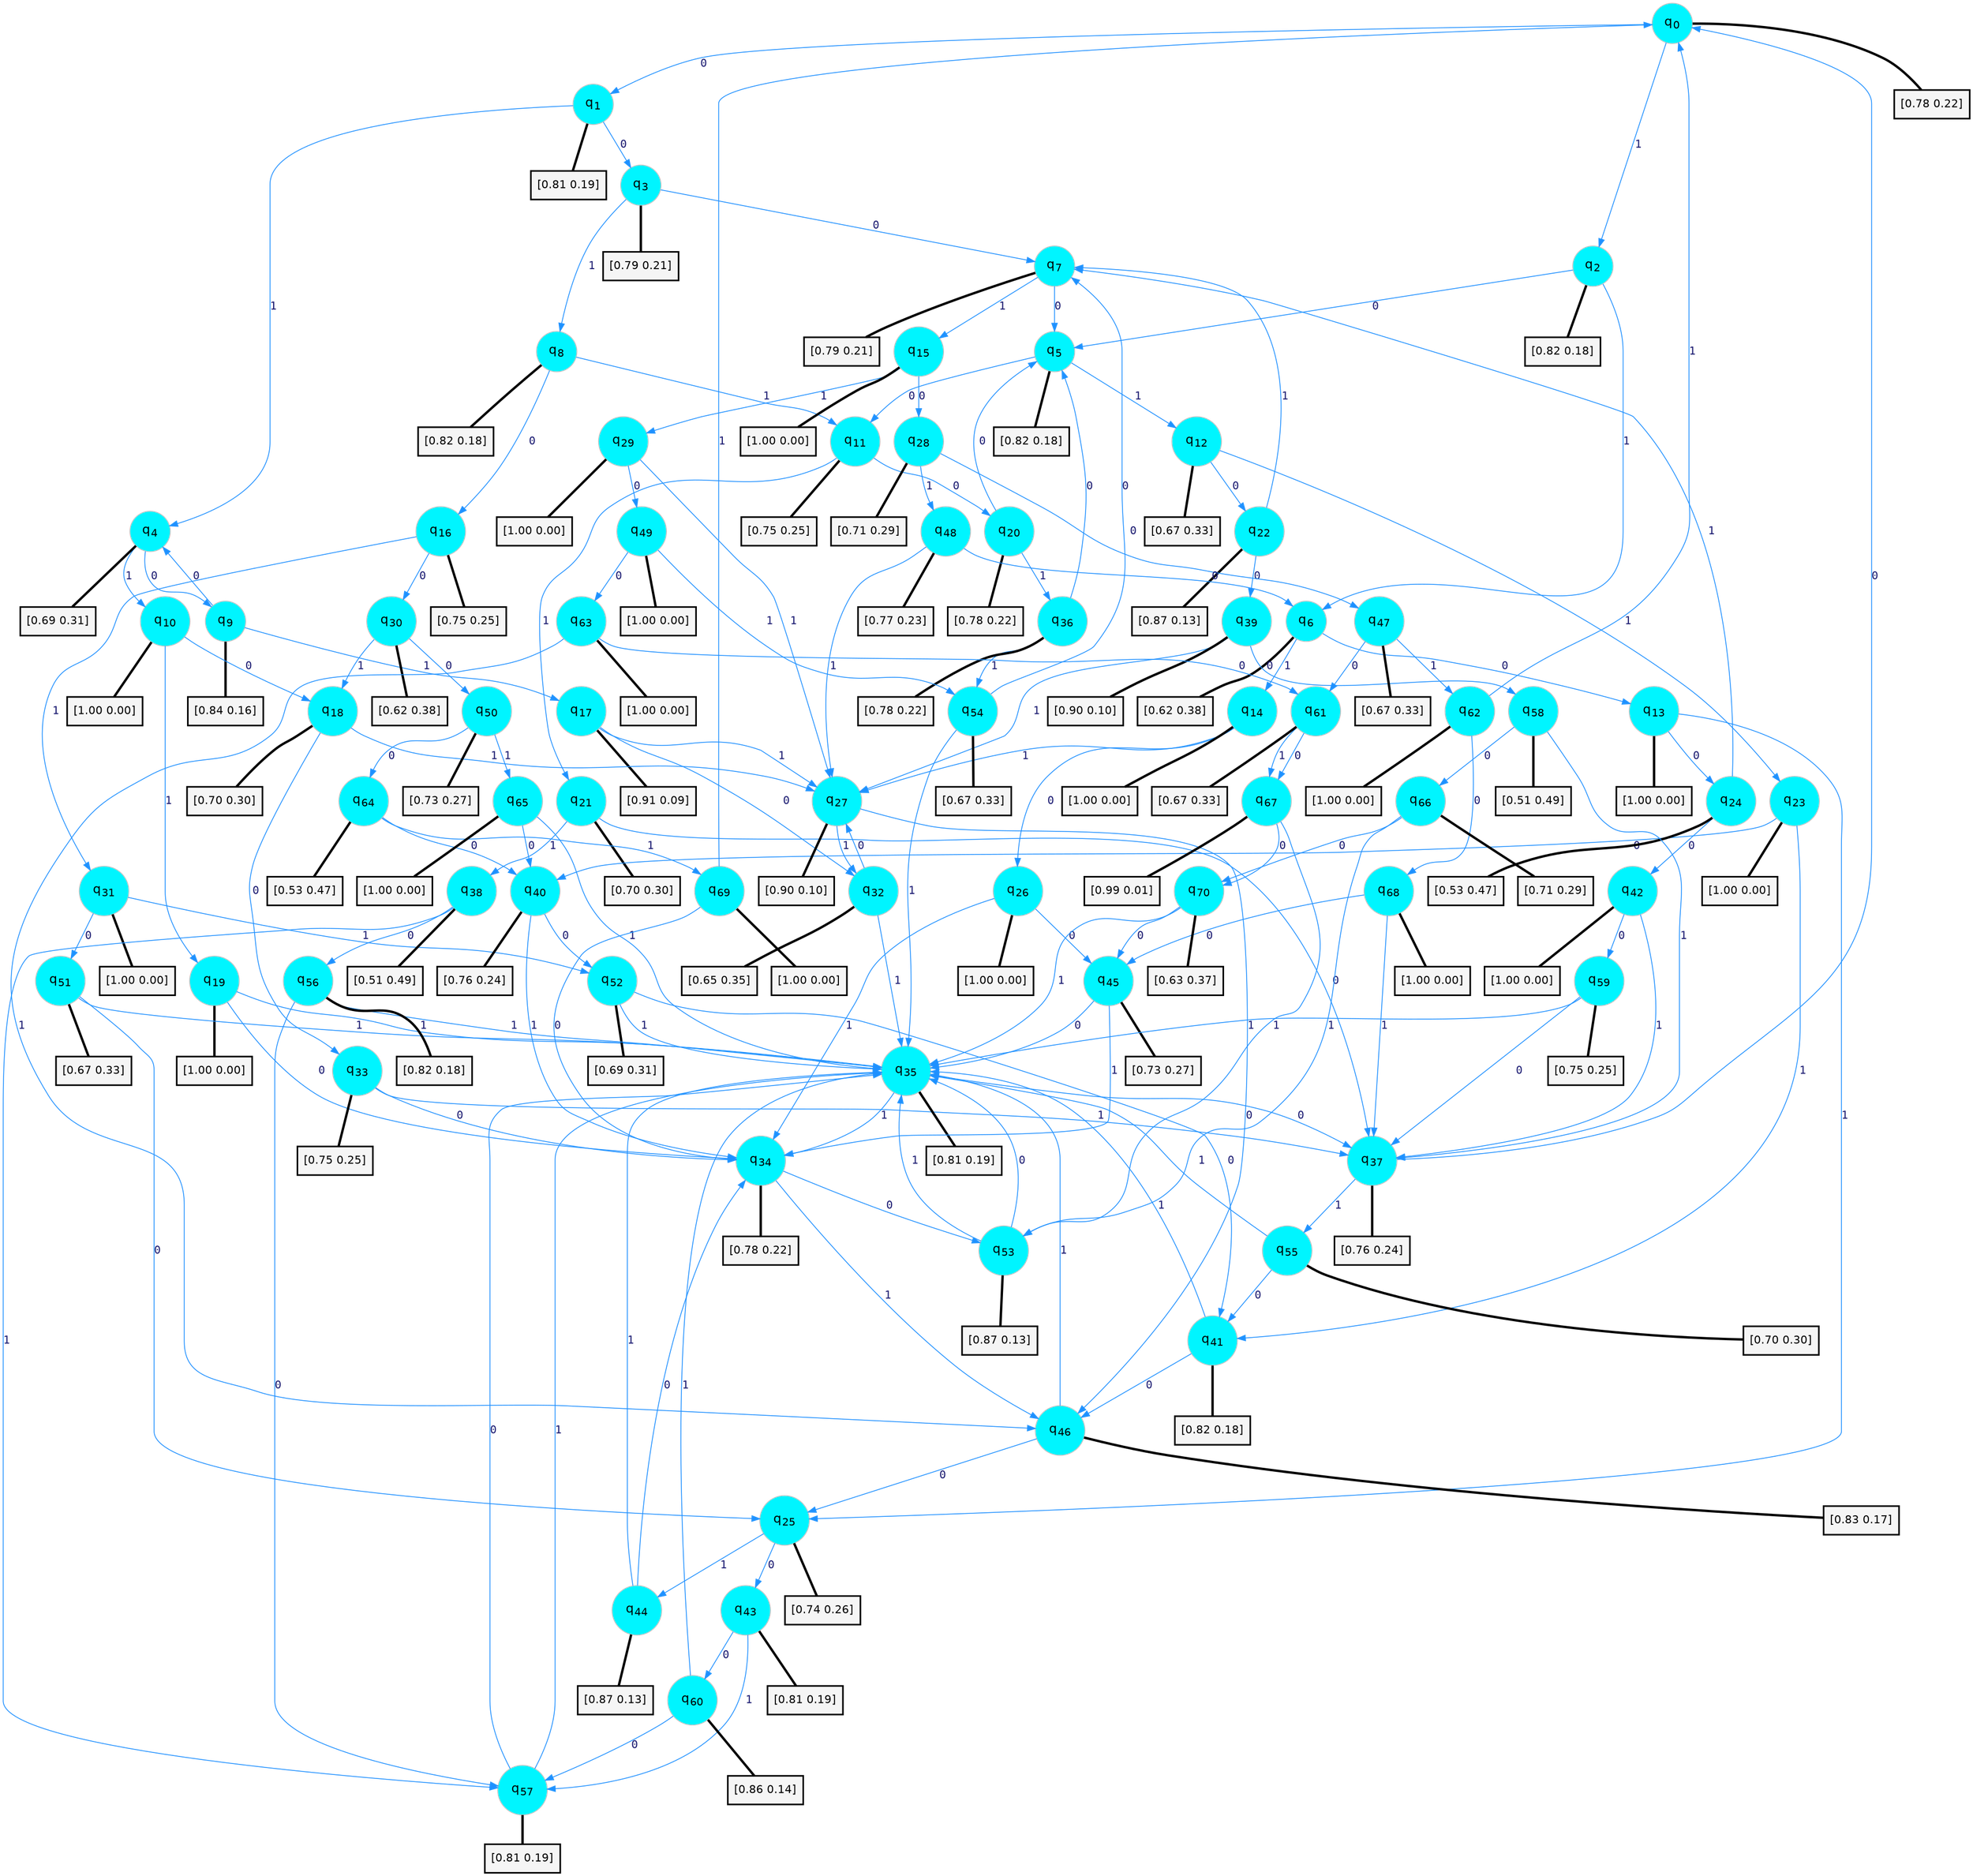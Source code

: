 digraph G {
graph [
bgcolor=transparent, dpi=300, rankdir=TD, size="40,25"];
node [
color=gray, fillcolor=turquoise1, fontcolor=black, fontname=Helvetica, fontsize=16, fontweight=bold, shape=circle, style=filled];
edge [
arrowsize=1, color=dodgerblue1, fontcolor=midnightblue, fontname=courier, fontweight=bold, penwidth=1, style=solid, weight=20];
0[label=<q<SUB>0</SUB>>];
1[label=<q<SUB>1</SUB>>];
2[label=<q<SUB>2</SUB>>];
3[label=<q<SUB>3</SUB>>];
4[label=<q<SUB>4</SUB>>];
5[label=<q<SUB>5</SUB>>];
6[label=<q<SUB>6</SUB>>];
7[label=<q<SUB>7</SUB>>];
8[label=<q<SUB>8</SUB>>];
9[label=<q<SUB>9</SUB>>];
10[label=<q<SUB>10</SUB>>];
11[label=<q<SUB>11</SUB>>];
12[label=<q<SUB>12</SUB>>];
13[label=<q<SUB>13</SUB>>];
14[label=<q<SUB>14</SUB>>];
15[label=<q<SUB>15</SUB>>];
16[label=<q<SUB>16</SUB>>];
17[label=<q<SUB>17</SUB>>];
18[label=<q<SUB>18</SUB>>];
19[label=<q<SUB>19</SUB>>];
20[label=<q<SUB>20</SUB>>];
21[label=<q<SUB>21</SUB>>];
22[label=<q<SUB>22</SUB>>];
23[label=<q<SUB>23</SUB>>];
24[label=<q<SUB>24</SUB>>];
25[label=<q<SUB>25</SUB>>];
26[label=<q<SUB>26</SUB>>];
27[label=<q<SUB>27</SUB>>];
28[label=<q<SUB>28</SUB>>];
29[label=<q<SUB>29</SUB>>];
30[label=<q<SUB>30</SUB>>];
31[label=<q<SUB>31</SUB>>];
32[label=<q<SUB>32</SUB>>];
33[label=<q<SUB>33</SUB>>];
34[label=<q<SUB>34</SUB>>];
35[label=<q<SUB>35</SUB>>];
36[label=<q<SUB>36</SUB>>];
37[label=<q<SUB>37</SUB>>];
38[label=<q<SUB>38</SUB>>];
39[label=<q<SUB>39</SUB>>];
40[label=<q<SUB>40</SUB>>];
41[label=<q<SUB>41</SUB>>];
42[label=<q<SUB>42</SUB>>];
43[label=<q<SUB>43</SUB>>];
44[label=<q<SUB>44</SUB>>];
45[label=<q<SUB>45</SUB>>];
46[label=<q<SUB>46</SUB>>];
47[label=<q<SUB>47</SUB>>];
48[label=<q<SUB>48</SUB>>];
49[label=<q<SUB>49</SUB>>];
50[label=<q<SUB>50</SUB>>];
51[label=<q<SUB>51</SUB>>];
52[label=<q<SUB>52</SUB>>];
53[label=<q<SUB>53</SUB>>];
54[label=<q<SUB>54</SUB>>];
55[label=<q<SUB>55</SUB>>];
56[label=<q<SUB>56</SUB>>];
57[label=<q<SUB>57</SUB>>];
58[label=<q<SUB>58</SUB>>];
59[label=<q<SUB>59</SUB>>];
60[label=<q<SUB>60</SUB>>];
61[label=<q<SUB>61</SUB>>];
62[label=<q<SUB>62</SUB>>];
63[label=<q<SUB>63</SUB>>];
64[label=<q<SUB>64</SUB>>];
65[label=<q<SUB>65</SUB>>];
66[label=<q<SUB>66</SUB>>];
67[label=<q<SUB>67</SUB>>];
68[label=<q<SUB>68</SUB>>];
69[label=<q<SUB>69</SUB>>];
70[label=<q<SUB>70</SUB>>];
71[label="[0.78 0.22]", shape=box,fontcolor=black, fontname=Helvetica, fontsize=14, penwidth=2, fillcolor=whitesmoke,color=black];
72[label="[0.81 0.19]", shape=box,fontcolor=black, fontname=Helvetica, fontsize=14, penwidth=2, fillcolor=whitesmoke,color=black];
73[label="[0.82 0.18]", shape=box,fontcolor=black, fontname=Helvetica, fontsize=14, penwidth=2, fillcolor=whitesmoke,color=black];
74[label="[0.79 0.21]", shape=box,fontcolor=black, fontname=Helvetica, fontsize=14, penwidth=2, fillcolor=whitesmoke,color=black];
75[label="[0.69 0.31]", shape=box,fontcolor=black, fontname=Helvetica, fontsize=14, penwidth=2, fillcolor=whitesmoke,color=black];
76[label="[0.82 0.18]", shape=box,fontcolor=black, fontname=Helvetica, fontsize=14, penwidth=2, fillcolor=whitesmoke,color=black];
77[label="[0.62 0.38]", shape=box,fontcolor=black, fontname=Helvetica, fontsize=14, penwidth=2, fillcolor=whitesmoke,color=black];
78[label="[0.79 0.21]", shape=box,fontcolor=black, fontname=Helvetica, fontsize=14, penwidth=2, fillcolor=whitesmoke,color=black];
79[label="[0.82 0.18]", shape=box,fontcolor=black, fontname=Helvetica, fontsize=14, penwidth=2, fillcolor=whitesmoke,color=black];
80[label="[0.84 0.16]", shape=box,fontcolor=black, fontname=Helvetica, fontsize=14, penwidth=2, fillcolor=whitesmoke,color=black];
81[label="[1.00 0.00]", shape=box,fontcolor=black, fontname=Helvetica, fontsize=14, penwidth=2, fillcolor=whitesmoke,color=black];
82[label="[0.75 0.25]", shape=box,fontcolor=black, fontname=Helvetica, fontsize=14, penwidth=2, fillcolor=whitesmoke,color=black];
83[label="[0.67 0.33]", shape=box,fontcolor=black, fontname=Helvetica, fontsize=14, penwidth=2, fillcolor=whitesmoke,color=black];
84[label="[1.00 0.00]", shape=box,fontcolor=black, fontname=Helvetica, fontsize=14, penwidth=2, fillcolor=whitesmoke,color=black];
85[label="[1.00 0.00]", shape=box,fontcolor=black, fontname=Helvetica, fontsize=14, penwidth=2, fillcolor=whitesmoke,color=black];
86[label="[1.00 0.00]", shape=box,fontcolor=black, fontname=Helvetica, fontsize=14, penwidth=2, fillcolor=whitesmoke,color=black];
87[label="[0.75 0.25]", shape=box,fontcolor=black, fontname=Helvetica, fontsize=14, penwidth=2, fillcolor=whitesmoke,color=black];
88[label="[0.91 0.09]", shape=box,fontcolor=black, fontname=Helvetica, fontsize=14, penwidth=2, fillcolor=whitesmoke,color=black];
89[label="[0.70 0.30]", shape=box,fontcolor=black, fontname=Helvetica, fontsize=14, penwidth=2, fillcolor=whitesmoke,color=black];
90[label="[1.00 0.00]", shape=box,fontcolor=black, fontname=Helvetica, fontsize=14, penwidth=2, fillcolor=whitesmoke,color=black];
91[label="[0.78 0.22]", shape=box,fontcolor=black, fontname=Helvetica, fontsize=14, penwidth=2, fillcolor=whitesmoke,color=black];
92[label="[0.70 0.30]", shape=box,fontcolor=black, fontname=Helvetica, fontsize=14, penwidth=2, fillcolor=whitesmoke,color=black];
93[label="[0.87 0.13]", shape=box,fontcolor=black, fontname=Helvetica, fontsize=14, penwidth=2, fillcolor=whitesmoke,color=black];
94[label="[1.00 0.00]", shape=box,fontcolor=black, fontname=Helvetica, fontsize=14, penwidth=2, fillcolor=whitesmoke,color=black];
95[label="[0.53 0.47]", shape=box,fontcolor=black, fontname=Helvetica, fontsize=14, penwidth=2, fillcolor=whitesmoke,color=black];
96[label="[0.74 0.26]", shape=box,fontcolor=black, fontname=Helvetica, fontsize=14, penwidth=2, fillcolor=whitesmoke,color=black];
97[label="[1.00 0.00]", shape=box,fontcolor=black, fontname=Helvetica, fontsize=14, penwidth=2, fillcolor=whitesmoke,color=black];
98[label="[0.90 0.10]", shape=box,fontcolor=black, fontname=Helvetica, fontsize=14, penwidth=2, fillcolor=whitesmoke,color=black];
99[label="[0.71 0.29]", shape=box,fontcolor=black, fontname=Helvetica, fontsize=14, penwidth=2, fillcolor=whitesmoke,color=black];
100[label="[1.00 0.00]", shape=box,fontcolor=black, fontname=Helvetica, fontsize=14, penwidth=2, fillcolor=whitesmoke,color=black];
101[label="[0.62 0.38]", shape=box,fontcolor=black, fontname=Helvetica, fontsize=14, penwidth=2, fillcolor=whitesmoke,color=black];
102[label="[1.00 0.00]", shape=box,fontcolor=black, fontname=Helvetica, fontsize=14, penwidth=2, fillcolor=whitesmoke,color=black];
103[label="[0.65 0.35]", shape=box,fontcolor=black, fontname=Helvetica, fontsize=14, penwidth=2, fillcolor=whitesmoke,color=black];
104[label="[0.75 0.25]", shape=box,fontcolor=black, fontname=Helvetica, fontsize=14, penwidth=2, fillcolor=whitesmoke,color=black];
105[label="[0.78 0.22]", shape=box,fontcolor=black, fontname=Helvetica, fontsize=14, penwidth=2, fillcolor=whitesmoke,color=black];
106[label="[0.81 0.19]", shape=box,fontcolor=black, fontname=Helvetica, fontsize=14, penwidth=2, fillcolor=whitesmoke,color=black];
107[label="[0.78 0.22]", shape=box,fontcolor=black, fontname=Helvetica, fontsize=14, penwidth=2, fillcolor=whitesmoke,color=black];
108[label="[0.76 0.24]", shape=box,fontcolor=black, fontname=Helvetica, fontsize=14, penwidth=2, fillcolor=whitesmoke,color=black];
109[label="[0.51 0.49]", shape=box,fontcolor=black, fontname=Helvetica, fontsize=14, penwidth=2, fillcolor=whitesmoke,color=black];
110[label="[0.90 0.10]", shape=box,fontcolor=black, fontname=Helvetica, fontsize=14, penwidth=2, fillcolor=whitesmoke,color=black];
111[label="[0.76 0.24]", shape=box,fontcolor=black, fontname=Helvetica, fontsize=14, penwidth=2, fillcolor=whitesmoke,color=black];
112[label="[0.82 0.18]", shape=box,fontcolor=black, fontname=Helvetica, fontsize=14, penwidth=2, fillcolor=whitesmoke,color=black];
113[label="[1.00 0.00]", shape=box,fontcolor=black, fontname=Helvetica, fontsize=14, penwidth=2, fillcolor=whitesmoke,color=black];
114[label="[0.81 0.19]", shape=box,fontcolor=black, fontname=Helvetica, fontsize=14, penwidth=2, fillcolor=whitesmoke,color=black];
115[label="[0.87 0.13]", shape=box,fontcolor=black, fontname=Helvetica, fontsize=14, penwidth=2, fillcolor=whitesmoke,color=black];
116[label="[0.73 0.27]", shape=box,fontcolor=black, fontname=Helvetica, fontsize=14, penwidth=2, fillcolor=whitesmoke,color=black];
117[label="[0.83 0.17]", shape=box,fontcolor=black, fontname=Helvetica, fontsize=14, penwidth=2, fillcolor=whitesmoke,color=black];
118[label="[0.67 0.33]", shape=box,fontcolor=black, fontname=Helvetica, fontsize=14, penwidth=2, fillcolor=whitesmoke,color=black];
119[label="[0.77 0.23]", shape=box,fontcolor=black, fontname=Helvetica, fontsize=14, penwidth=2, fillcolor=whitesmoke,color=black];
120[label="[1.00 0.00]", shape=box,fontcolor=black, fontname=Helvetica, fontsize=14, penwidth=2, fillcolor=whitesmoke,color=black];
121[label="[0.73 0.27]", shape=box,fontcolor=black, fontname=Helvetica, fontsize=14, penwidth=2, fillcolor=whitesmoke,color=black];
122[label="[0.67 0.33]", shape=box,fontcolor=black, fontname=Helvetica, fontsize=14, penwidth=2, fillcolor=whitesmoke,color=black];
123[label="[0.69 0.31]", shape=box,fontcolor=black, fontname=Helvetica, fontsize=14, penwidth=2, fillcolor=whitesmoke,color=black];
124[label="[0.87 0.13]", shape=box,fontcolor=black, fontname=Helvetica, fontsize=14, penwidth=2, fillcolor=whitesmoke,color=black];
125[label="[0.67 0.33]", shape=box,fontcolor=black, fontname=Helvetica, fontsize=14, penwidth=2, fillcolor=whitesmoke,color=black];
126[label="[0.70 0.30]", shape=box,fontcolor=black, fontname=Helvetica, fontsize=14, penwidth=2, fillcolor=whitesmoke,color=black];
127[label="[0.82 0.18]", shape=box,fontcolor=black, fontname=Helvetica, fontsize=14, penwidth=2, fillcolor=whitesmoke,color=black];
128[label="[0.81 0.19]", shape=box,fontcolor=black, fontname=Helvetica, fontsize=14, penwidth=2, fillcolor=whitesmoke,color=black];
129[label="[0.51 0.49]", shape=box,fontcolor=black, fontname=Helvetica, fontsize=14, penwidth=2, fillcolor=whitesmoke,color=black];
130[label="[0.75 0.25]", shape=box,fontcolor=black, fontname=Helvetica, fontsize=14, penwidth=2, fillcolor=whitesmoke,color=black];
131[label="[0.86 0.14]", shape=box,fontcolor=black, fontname=Helvetica, fontsize=14, penwidth=2, fillcolor=whitesmoke,color=black];
132[label="[0.67 0.33]", shape=box,fontcolor=black, fontname=Helvetica, fontsize=14, penwidth=2, fillcolor=whitesmoke,color=black];
133[label="[1.00 0.00]", shape=box,fontcolor=black, fontname=Helvetica, fontsize=14, penwidth=2, fillcolor=whitesmoke,color=black];
134[label="[1.00 0.00]", shape=box,fontcolor=black, fontname=Helvetica, fontsize=14, penwidth=2, fillcolor=whitesmoke,color=black];
135[label="[0.53 0.47]", shape=box,fontcolor=black, fontname=Helvetica, fontsize=14, penwidth=2, fillcolor=whitesmoke,color=black];
136[label="[1.00 0.00]", shape=box,fontcolor=black, fontname=Helvetica, fontsize=14, penwidth=2, fillcolor=whitesmoke,color=black];
137[label="[0.71 0.29]", shape=box,fontcolor=black, fontname=Helvetica, fontsize=14, penwidth=2, fillcolor=whitesmoke,color=black];
138[label="[0.99 0.01]", shape=box,fontcolor=black, fontname=Helvetica, fontsize=14, penwidth=2, fillcolor=whitesmoke,color=black];
139[label="[1.00 0.00]", shape=box,fontcolor=black, fontname=Helvetica, fontsize=14, penwidth=2, fillcolor=whitesmoke,color=black];
140[label="[1.00 0.00]", shape=box,fontcolor=black, fontname=Helvetica, fontsize=14, penwidth=2, fillcolor=whitesmoke,color=black];
141[label="[0.63 0.37]", shape=box,fontcolor=black, fontname=Helvetica, fontsize=14, penwidth=2, fillcolor=whitesmoke,color=black];
0->1 [label=0];
0->2 [label=1];
0->71 [arrowhead=none, penwidth=3,color=black];
1->3 [label=0];
1->4 [label=1];
1->72 [arrowhead=none, penwidth=3,color=black];
2->5 [label=0];
2->6 [label=1];
2->73 [arrowhead=none, penwidth=3,color=black];
3->7 [label=0];
3->8 [label=1];
3->74 [arrowhead=none, penwidth=3,color=black];
4->9 [label=0];
4->10 [label=1];
4->75 [arrowhead=none, penwidth=3,color=black];
5->11 [label=0];
5->12 [label=1];
5->76 [arrowhead=none, penwidth=3,color=black];
6->13 [label=0];
6->14 [label=1];
6->77 [arrowhead=none, penwidth=3,color=black];
7->5 [label=0];
7->15 [label=1];
7->78 [arrowhead=none, penwidth=3,color=black];
8->16 [label=0];
8->11 [label=1];
8->79 [arrowhead=none, penwidth=3,color=black];
9->4 [label=0];
9->17 [label=1];
9->80 [arrowhead=none, penwidth=3,color=black];
10->18 [label=0];
10->19 [label=1];
10->81 [arrowhead=none, penwidth=3,color=black];
11->20 [label=0];
11->21 [label=1];
11->82 [arrowhead=none, penwidth=3,color=black];
12->22 [label=0];
12->23 [label=1];
12->83 [arrowhead=none, penwidth=3,color=black];
13->24 [label=0];
13->25 [label=1];
13->84 [arrowhead=none, penwidth=3,color=black];
14->26 [label=0];
14->27 [label=1];
14->85 [arrowhead=none, penwidth=3,color=black];
15->28 [label=0];
15->29 [label=1];
15->86 [arrowhead=none, penwidth=3,color=black];
16->30 [label=0];
16->31 [label=1];
16->87 [arrowhead=none, penwidth=3,color=black];
17->32 [label=0];
17->27 [label=1];
17->88 [arrowhead=none, penwidth=3,color=black];
18->33 [label=0];
18->27 [label=1];
18->89 [arrowhead=none, penwidth=3,color=black];
19->34 [label=0];
19->35 [label=1];
19->90 [arrowhead=none, penwidth=3,color=black];
20->5 [label=0];
20->36 [label=1];
20->91 [arrowhead=none, penwidth=3,color=black];
21->37 [label=0];
21->38 [label=1];
21->92 [arrowhead=none, penwidth=3,color=black];
22->39 [label=0];
22->7 [label=1];
22->93 [arrowhead=none, penwidth=3,color=black];
23->40 [label=0];
23->41 [label=1];
23->94 [arrowhead=none, penwidth=3,color=black];
24->42 [label=0];
24->7 [label=1];
24->95 [arrowhead=none, penwidth=3,color=black];
25->43 [label=0];
25->44 [label=1];
25->96 [arrowhead=none, penwidth=3,color=black];
26->45 [label=0];
26->34 [label=1];
26->97 [arrowhead=none, penwidth=3,color=black];
27->46 [label=0];
27->32 [label=1];
27->98 [arrowhead=none, penwidth=3,color=black];
28->47 [label=0];
28->48 [label=1];
28->99 [arrowhead=none, penwidth=3,color=black];
29->49 [label=0];
29->27 [label=1];
29->100 [arrowhead=none, penwidth=3,color=black];
30->50 [label=0];
30->18 [label=1];
30->101 [arrowhead=none, penwidth=3,color=black];
31->51 [label=0];
31->52 [label=1];
31->102 [arrowhead=none, penwidth=3,color=black];
32->27 [label=0];
32->35 [label=1];
32->103 [arrowhead=none, penwidth=3,color=black];
33->34 [label=0];
33->37 [label=1];
33->104 [arrowhead=none, penwidth=3,color=black];
34->53 [label=0];
34->46 [label=1];
34->105 [arrowhead=none, penwidth=3,color=black];
35->37 [label=0];
35->34 [label=1];
35->106 [arrowhead=none, penwidth=3,color=black];
36->5 [label=0];
36->54 [label=1];
36->107 [arrowhead=none, penwidth=3,color=black];
37->0 [label=0];
37->55 [label=1];
37->108 [arrowhead=none, penwidth=3,color=black];
38->56 [label=0];
38->57 [label=1];
38->109 [arrowhead=none, penwidth=3,color=black];
39->58 [label=0];
39->27 [label=1];
39->110 [arrowhead=none, penwidth=3,color=black];
40->52 [label=0];
40->34 [label=1];
40->111 [arrowhead=none, penwidth=3,color=black];
41->46 [label=0];
41->35 [label=1];
41->112 [arrowhead=none, penwidth=3,color=black];
42->59 [label=0];
42->37 [label=1];
42->113 [arrowhead=none, penwidth=3,color=black];
43->60 [label=0];
43->57 [label=1];
43->114 [arrowhead=none, penwidth=3,color=black];
44->34 [label=0];
44->35 [label=1];
44->115 [arrowhead=none, penwidth=3,color=black];
45->35 [label=0];
45->34 [label=1];
45->116 [arrowhead=none, penwidth=3,color=black];
46->25 [label=0];
46->35 [label=1];
46->117 [arrowhead=none, penwidth=3,color=black];
47->61 [label=0];
47->62 [label=1];
47->118 [arrowhead=none, penwidth=3,color=black];
48->6 [label=0];
48->27 [label=1];
48->119 [arrowhead=none, penwidth=3,color=black];
49->63 [label=0];
49->54 [label=1];
49->120 [arrowhead=none, penwidth=3,color=black];
50->64 [label=0];
50->65 [label=1];
50->121 [arrowhead=none, penwidth=3,color=black];
51->25 [label=0];
51->35 [label=1];
51->122 [arrowhead=none, penwidth=3,color=black];
52->41 [label=0];
52->35 [label=1];
52->123 [arrowhead=none, penwidth=3,color=black];
53->35 [label=0];
53->35 [label=1];
53->124 [arrowhead=none, penwidth=3,color=black];
54->7 [label=0];
54->35 [label=1];
54->125 [arrowhead=none, penwidth=3,color=black];
55->41 [label=0];
55->35 [label=1];
55->126 [arrowhead=none, penwidth=3,color=black];
56->57 [label=0];
56->35 [label=1];
56->127 [arrowhead=none, penwidth=3,color=black];
57->35 [label=0];
57->35 [label=1];
57->128 [arrowhead=none, penwidth=3,color=black];
58->66 [label=0];
58->37 [label=1];
58->129 [arrowhead=none, penwidth=3,color=black];
59->37 [label=0];
59->35 [label=1];
59->130 [arrowhead=none, penwidth=3,color=black];
60->57 [label=0];
60->35 [label=1];
60->131 [arrowhead=none, penwidth=3,color=black];
61->67 [label=0];
61->67 [label=1];
61->132 [arrowhead=none, penwidth=3,color=black];
62->68 [label=0];
62->0 [label=1];
62->133 [arrowhead=none, penwidth=3,color=black];
63->61 [label=0];
63->46 [label=1];
63->134 [arrowhead=none, penwidth=3,color=black];
64->40 [label=0];
64->69 [label=1];
64->135 [arrowhead=none, penwidth=3,color=black];
65->40 [label=0];
65->35 [label=1];
65->136 [arrowhead=none, penwidth=3,color=black];
66->70 [label=0];
66->53 [label=1];
66->137 [arrowhead=none, penwidth=3,color=black];
67->70 [label=0];
67->53 [label=1];
67->138 [arrowhead=none, penwidth=3,color=black];
68->45 [label=0];
68->37 [label=1];
68->139 [arrowhead=none, penwidth=3,color=black];
69->34 [label=0];
69->0 [label=1];
69->140 [arrowhead=none, penwidth=3,color=black];
70->45 [label=0];
70->35 [label=1];
70->141 [arrowhead=none, penwidth=3,color=black];
}
